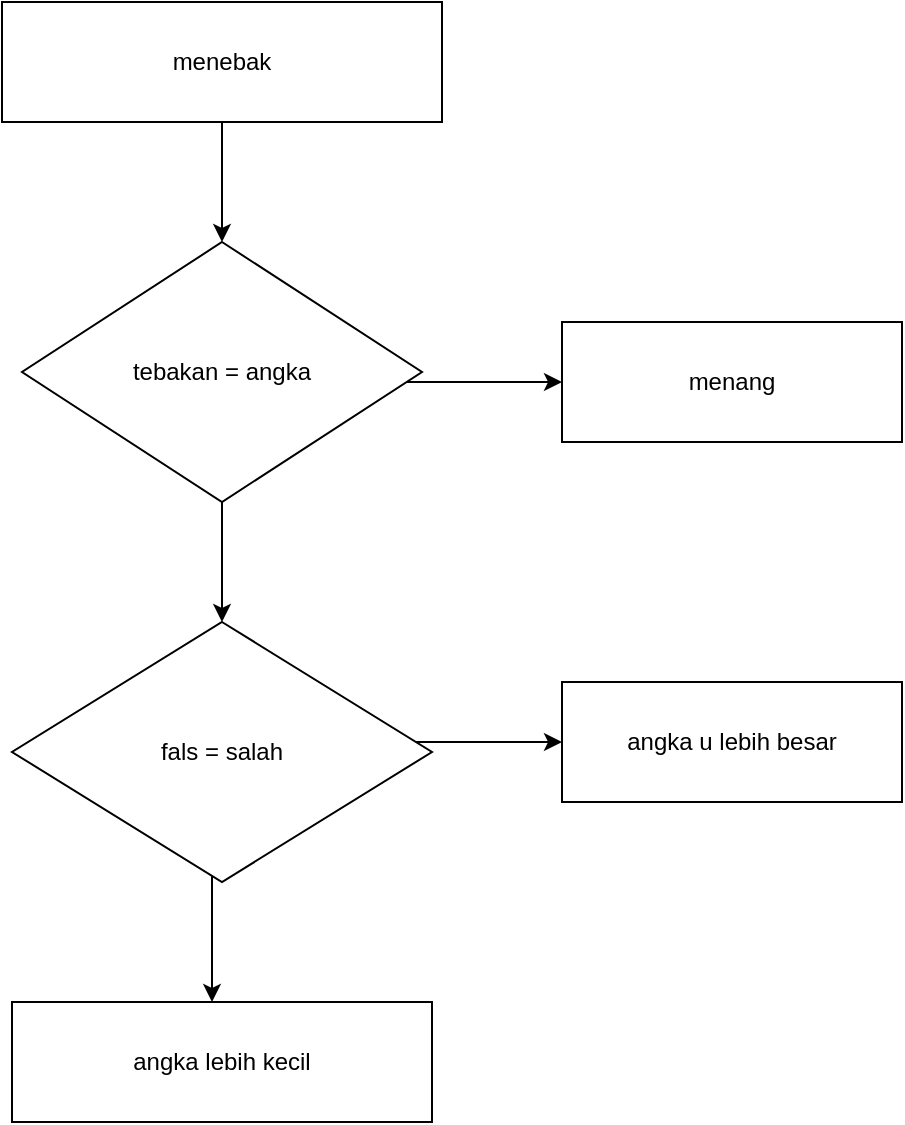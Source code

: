 <mxfile version="22.0.4" type="github">
  <diagram name="Page-1" id="1vfpKjFtpNbsNaVebgus">
    <mxGraphModel dx="880" dy="504" grid="1" gridSize="10" guides="1" tooltips="1" connect="1" arrows="1" fold="1" page="1" pageScale="1" pageWidth="850" pageHeight="1100" math="0" shadow="0">
      <root>
        <mxCell id="0" />
        <mxCell id="1" parent="0" />
        <mxCell id="DY31NHbkZ6dfOzyQAuNx-6" value="menebak" style="rounded=0;whiteSpace=wrap;html=1;" vertex="1" parent="1">
          <mxGeometry x="220" y="40" width="220" height="60" as="geometry" />
        </mxCell>
        <mxCell id="DY31NHbkZ6dfOzyQAuNx-7" value="" style="endArrow=classic;html=1;rounded=0;exitX=0.5;exitY=1;exitDx=0;exitDy=0;" edge="1" parent="1" source="DY31NHbkZ6dfOzyQAuNx-6">
          <mxGeometry width="50" height="50" relative="1" as="geometry">
            <mxPoint x="310" y="110" as="sourcePoint" />
            <mxPoint x="330" y="160" as="targetPoint" />
          </mxGeometry>
        </mxCell>
        <mxCell id="DY31NHbkZ6dfOzyQAuNx-10" value="" style="endArrow=classic;html=1;rounded=0;exitX=0.5;exitY=1;exitDx=0;exitDy=0;" edge="1" parent="1" source="DY31NHbkZ6dfOzyQAuNx-25" target="DY31NHbkZ6dfOzyQAuNx-23">
          <mxGeometry width="50" height="50" relative="1" as="geometry">
            <mxPoint x="325" y="290" as="sourcePoint" />
            <mxPoint x="325" y="350" as="targetPoint" />
          </mxGeometry>
        </mxCell>
        <mxCell id="DY31NHbkZ6dfOzyQAuNx-15" value="" style="endArrow=classic;html=1;rounded=0;exitX=0.5;exitY=1;exitDx=0;exitDy=0;" edge="1" parent="1">
          <mxGeometry width="50" height="50" relative="1" as="geometry">
            <mxPoint x="325" y="470" as="sourcePoint" />
            <mxPoint x="325" y="540" as="targetPoint" />
          </mxGeometry>
        </mxCell>
        <mxCell id="DY31NHbkZ6dfOzyQAuNx-16" value="angka lebih kecil" style="rounded=0;whiteSpace=wrap;html=1;" vertex="1" parent="1">
          <mxGeometry x="225" y="540" width="210" height="60" as="geometry" />
        </mxCell>
        <mxCell id="DY31NHbkZ6dfOzyQAuNx-18" value="" style="endArrow=classic;html=1;rounded=0;exitX=1;exitY=0.5;exitDx=0;exitDy=0;" edge="1" parent="1">
          <mxGeometry width="50" height="50" relative="1" as="geometry">
            <mxPoint x="410" y="410" as="sourcePoint" />
            <mxPoint x="500" y="410" as="targetPoint" />
          </mxGeometry>
        </mxCell>
        <mxCell id="DY31NHbkZ6dfOzyQAuNx-19" value="" style="endArrow=classic;html=1;rounded=0;exitX=1;exitY=0.5;exitDx=0;exitDy=0;" edge="1" parent="1">
          <mxGeometry width="50" height="50" relative="1" as="geometry">
            <mxPoint x="390" y="230" as="sourcePoint" />
            <mxPoint x="500" y="230" as="targetPoint" />
          </mxGeometry>
        </mxCell>
        <mxCell id="DY31NHbkZ6dfOzyQAuNx-20" value="menang" style="rounded=0;whiteSpace=wrap;html=1;" vertex="1" parent="1">
          <mxGeometry x="500" y="200" width="170" height="60" as="geometry" />
        </mxCell>
        <mxCell id="DY31NHbkZ6dfOzyQAuNx-21" value="angka u lebih besar" style="rounded=0;whiteSpace=wrap;html=1;" vertex="1" parent="1">
          <mxGeometry x="500" y="380" width="170" height="60" as="geometry" />
        </mxCell>
        <mxCell id="DY31NHbkZ6dfOzyQAuNx-23" value="fals = salah" style="rhombus;whiteSpace=wrap;html=1;" vertex="1" parent="1">
          <mxGeometry x="225" y="350" width="210" height="130" as="geometry" />
        </mxCell>
        <mxCell id="DY31NHbkZ6dfOzyQAuNx-25" value="tebakan = angka" style="rhombus;whiteSpace=wrap;html=1;" vertex="1" parent="1">
          <mxGeometry x="230" y="160" width="200" height="130" as="geometry" />
        </mxCell>
      </root>
    </mxGraphModel>
  </diagram>
</mxfile>
